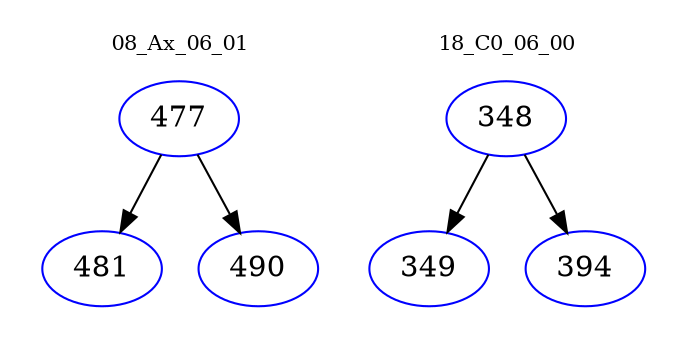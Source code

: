 digraph{
subgraph cluster_0 {
color = white
label = "08_Ax_06_01";
fontsize=10;
T0_477 [label="477", color="blue"]
T0_477 -> T0_481 [color="black"]
T0_481 [label="481", color="blue"]
T0_477 -> T0_490 [color="black"]
T0_490 [label="490", color="blue"]
}
subgraph cluster_1 {
color = white
label = "18_C0_06_00";
fontsize=10;
T1_348 [label="348", color="blue"]
T1_348 -> T1_349 [color="black"]
T1_349 [label="349", color="blue"]
T1_348 -> T1_394 [color="black"]
T1_394 [label="394", color="blue"]
}
}
